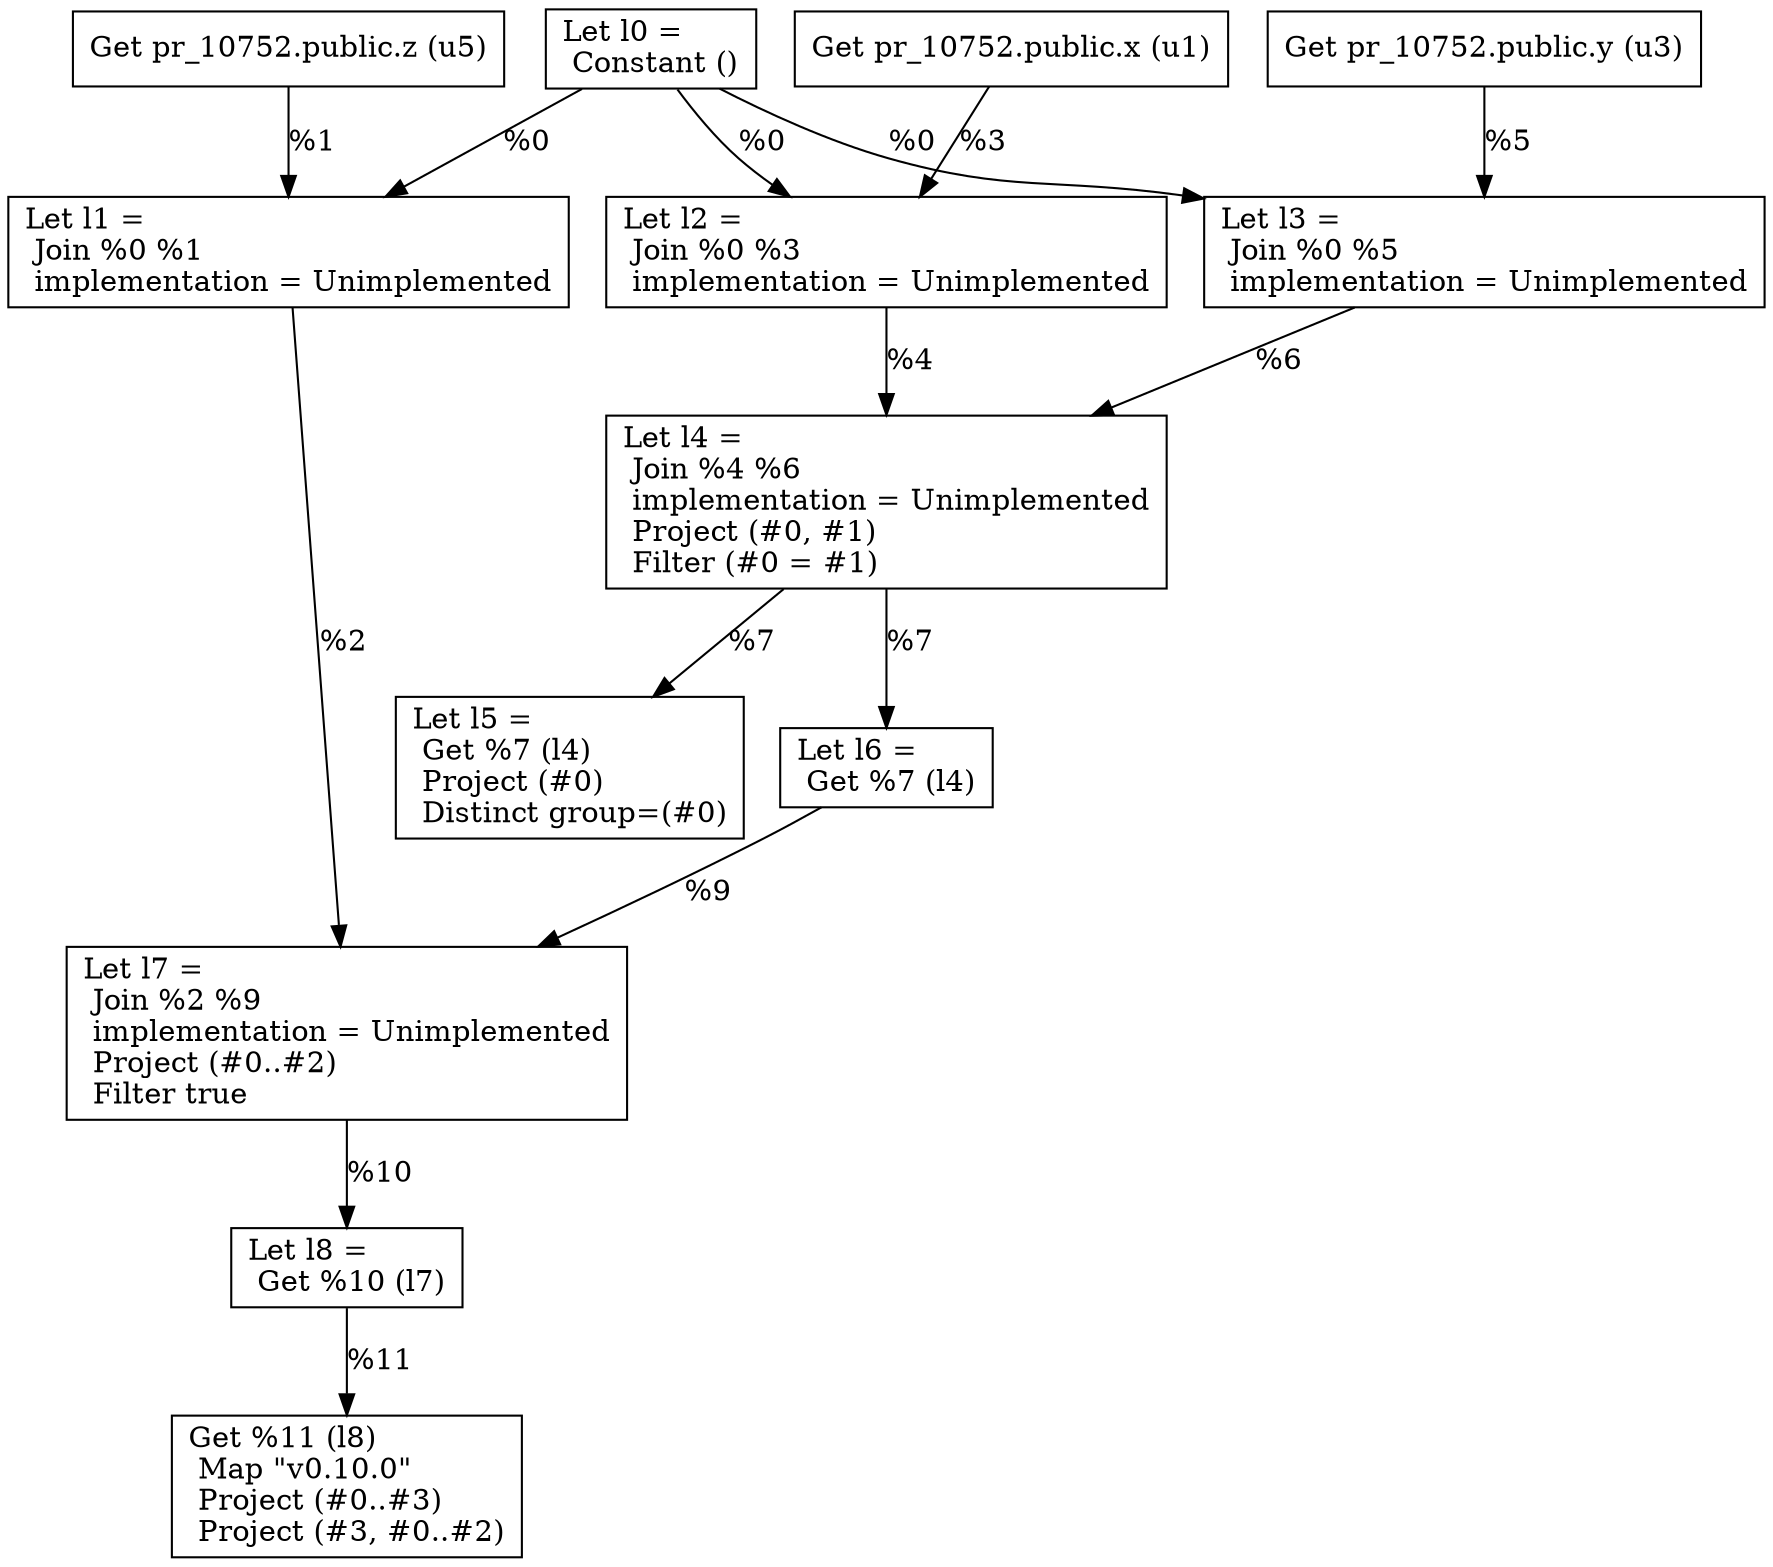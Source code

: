 digraph G {
    node0 [shape = record, label="Let l0 =\l Constant ()\l"]
    node1 [shape = record, label=" Get pr_10752.public.z (u5)\l"]
    node2 [shape = record, label="Let l1 =\l Join %0 %1\l  implementation = Unimplemented\l"]
    node3 [shape = record, label=" Get pr_10752.public.x (u1)\l"]
    node4 [shape = record, label="Let l2 =\l Join %0 %3\l  implementation = Unimplemented\l"]
    node5 [shape = record, label=" Get pr_10752.public.y (u3)\l"]
    node6 [shape = record, label="Let l3 =\l Join %0 %5\l  implementation = Unimplemented\l"]
    node7 [shape = record, label="Let l4 =\l Join %4 %6\l  implementation = Unimplemented\l Project (#0, #1)\l Filter (#0 = #1)\l"]
    node8 [shape = record, label="Let l5 =\l Get %7 (l4)\l Project (#0)\l Distinct group=(#0)\l"]
    node9 [shape = record, label="Let l6 =\l Get %7 (l4)\l"]
    node10 [shape = record, label="Let l7 =\l Join %2 %9\l  implementation = Unimplemented\l Project (#0..#2)\l Filter true\l"]
    node11 [shape = record, label="Let l8 =\l Get %10 (l7)\l"]
    node12 [shape = record, label=" Get %11 (l8)\l Map \"v0.10.0\"\l Project (#0..#3)\l Project (#3, #0..#2)\l"]
    node2 -> node10 [label = "%2\l"]
    node7 -> node9 [label = "%7\l"]
    node9 -> node10 [label = "%9\l"]
    node11 -> node12 [label = "%11\l"]
    node10 -> node11 [label = "%10\l"]
    node6 -> node7 [label = "%6\l"]
    node3 -> node4 [label = "%3\l"]
    node4 -> node7 [label = "%4\l"]
    node0 -> node6 [label = "%0\l"]
    node5 -> node6 [label = "%5\l"]
    node7 -> node8 [label = "%7\l"]
    node1 -> node2 [label = "%1\l"]
    node0 -> node4 [label = "%0\l"]
    node0 -> node2 [label = "%0\l"]
}
